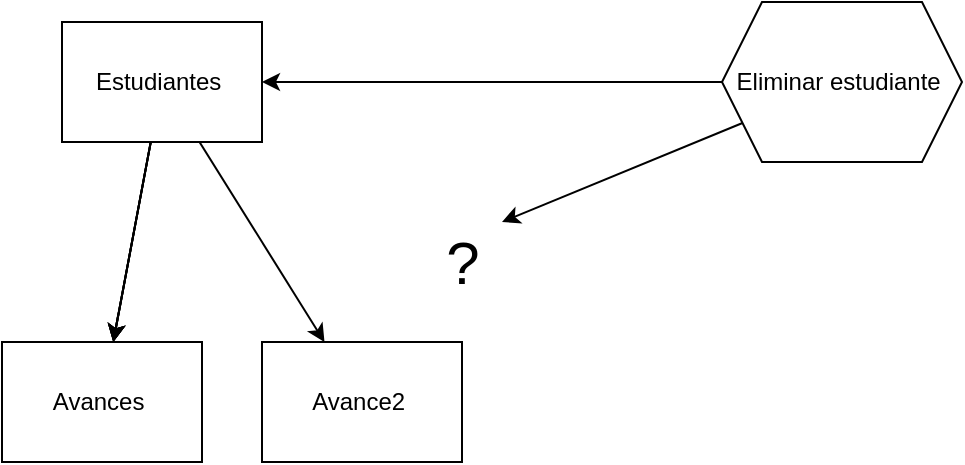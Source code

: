 <mxfile>
    <diagram id="yaWXZSHojBe2vWsGOzMK" name="Page-1">
        <mxGraphModel dx="835" dy="833" grid="1" gridSize="10" guides="1" tooltips="1" connect="1" arrows="1" fold="1" page="1" pageScale="1" pageWidth="850" pageHeight="1100" math="0" shadow="0">
            <root>
                <mxCell id="0"/>
                <mxCell id="1" parent="0"/>
                <mxCell id="5" value="" style="edgeStyle=none;html=1;" edge="1" parent="1" source="2" target="4">
                    <mxGeometry relative="1" as="geometry"/>
                </mxCell>
                <mxCell id="7" value="" style="edgeStyle=none;html=1;" edge="1" parent="1" source="2" target="6">
                    <mxGeometry relative="1" as="geometry"/>
                </mxCell>
                <mxCell id="8" value="" style="edgeStyle=none;html=1;" edge="1" parent="1" source="2" target="4">
                    <mxGeometry relative="1" as="geometry"/>
                </mxCell>
                <mxCell id="9" value="" style="edgeStyle=none;html=1;" edge="1" parent="1" source="2" target="4">
                    <mxGeometry relative="1" as="geometry"/>
                </mxCell>
                <mxCell id="10" value="" style="edgeStyle=none;html=1;" edge="1" parent="1" source="2" target="4">
                    <mxGeometry relative="1" as="geometry"/>
                </mxCell>
                <mxCell id="2" value="Estudiantes&amp;nbsp;" style="rounded=0;whiteSpace=wrap;html=1;" vertex="1" parent="1">
                    <mxGeometry x="50" y="100" width="100" height="60" as="geometry"/>
                </mxCell>
                <mxCell id="4" value="Avances&amp;nbsp;" style="rounded=0;whiteSpace=wrap;html=1;" vertex="1" parent="1">
                    <mxGeometry x="20" y="260" width="100" height="60" as="geometry"/>
                </mxCell>
                <mxCell id="6" value="Avance2&amp;nbsp;" style="rounded=0;whiteSpace=wrap;html=1;" vertex="1" parent="1">
                    <mxGeometry x="150" y="260" width="100" height="60" as="geometry"/>
                </mxCell>
                <mxCell id="12" style="edgeStyle=none;html=1;" edge="1" parent="1" source="11" target="2">
                    <mxGeometry relative="1" as="geometry"/>
                </mxCell>
                <mxCell id="13" style="edgeStyle=none;html=1;" edge="1" parent="1" source="11">
                    <mxGeometry relative="1" as="geometry">
                        <mxPoint x="270" y="200" as="targetPoint"/>
                    </mxGeometry>
                </mxCell>
                <mxCell id="11" value="Eliminar estudiante&amp;nbsp;" style="shape=hexagon;perimeter=hexagonPerimeter2;whiteSpace=wrap;html=1;fixedSize=1;" vertex="1" parent="1">
                    <mxGeometry x="380" y="90" width="120" height="80" as="geometry"/>
                </mxCell>
                <mxCell id="14" value="&lt;p style=&quot;line-height: 130%; font-size: 30px;&quot;&gt;?&lt;/p&gt;" style="text;html=1;align=center;verticalAlign=middle;resizable=0;points=[];autosize=1;strokeColor=none;fillColor=none;" vertex="1" parent="1">
                    <mxGeometry x="230" y="165" width="40" height="110" as="geometry"/>
                </mxCell>
            </root>
        </mxGraphModel>
    </diagram>
</mxfile>